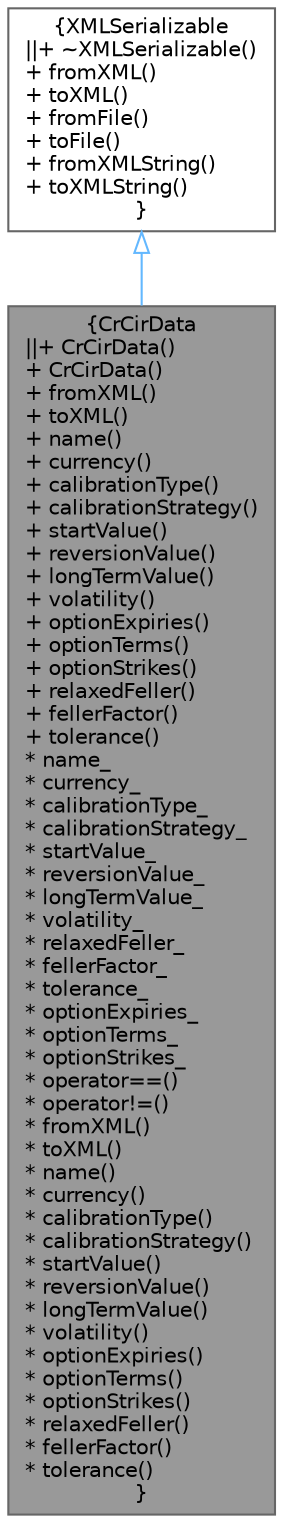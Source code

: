 digraph "CrCirData"
{
 // INTERACTIVE_SVG=YES
 // LATEX_PDF_SIZE
  bgcolor="transparent";
  edge [fontname=Helvetica,fontsize=10,labelfontname=Helvetica,labelfontsize=10];
  node [fontname=Helvetica,fontsize=10,shape=box,height=0.2,width=0.4];
  Node1 [label="{CrCirData\n||+ CrCirData()\l+ CrCirData()\l+ fromXML()\l+ toXML()\l+ name()\l+ currency()\l+ calibrationType()\l+ calibrationStrategy()\l+ startValue()\l+ reversionValue()\l+ longTermValue()\l+ volatility()\l+ optionExpiries()\l+ optionTerms()\l+ optionStrikes()\l+ relaxedFeller()\l+ fellerFactor()\l+ tolerance()\l* name_\l* currency_\l* calibrationType_\l* calibrationStrategy_\l* startValue_\l* reversionValue_\l* longTermValue_\l* volatility_\l* relaxedFeller_\l* fellerFactor_\l* tolerance_\l* optionExpiries_\l* optionTerms_\l* optionStrikes_\l* operator==()\l* operator!=()\l* fromXML()\l* toXML()\l* name()\l* currency()\l* calibrationType()\l* calibrationStrategy()\l* startValue()\l* reversionValue()\l* longTermValue()\l* volatility()\l* optionExpiries()\l* optionTerms()\l* optionStrikes()\l* relaxedFeller()\l* fellerFactor()\l* tolerance()\l}",height=0.2,width=0.4,color="gray40", fillcolor="grey60", style="filled", fontcolor="black",tooltip=" "];
  Node2 -> Node1 [dir="back",color="steelblue1",style="solid",arrowtail="onormal"];
  Node2 [label="{XMLSerializable\n||+ ~XMLSerializable()\l+ fromXML()\l+ toXML()\l+ fromFile()\l+ toFile()\l+ fromXMLString()\l+ toXMLString()\l}",height=0.2,width=0.4,color="gray40", fillcolor="white", style="filled",URL="$classore_1_1data_1_1_x_m_l_serializable.html",tooltip="Base class for all serializable classes."];
}
